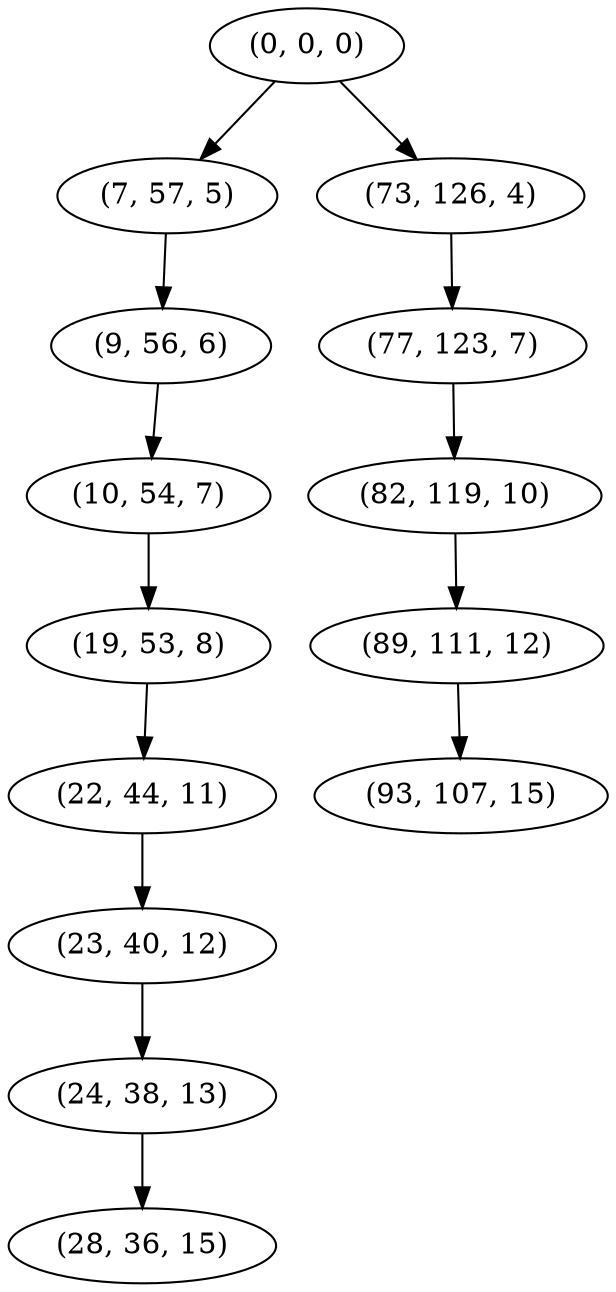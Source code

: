 digraph tree {
    "(0, 0, 0)";
    "(7, 57, 5)";
    "(9, 56, 6)";
    "(10, 54, 7)";
    "(19, 53, 8)";
    "(22, 44, 11)";
    "(23, 40, 12)";
    "(24, 38, 13)";
    "(28, 36, 15)";
    "(73, 126, 4)";
    "(77, 123, 7)";
    "(82, 119, 10)";
    "(89, 111, 12)";
    "(93, 107, 15)";
    "(0, 0, 0)" -> "(7, 57, 5)";
    "(0, 0, 0)" -> "(73, 126, 4)";
    "(7, 57, 5)" -> "(9, 56, 6)";
    "(9, 56, 6)" -> "(10, 54, 7)";
    "(10, 54, 7)" -> "(19, 53, 8)";
    "(19, 53, 8)" -> "(22, 44, 11)";
    "(22, 44, 11)" -> "(23, 40, 12)";
    "(23, 40, 12)" -> "(24, 38, 13)";
    "(24, 38, 13)" -> "(28, 36, 15)";
    "(73, 126, 4)" -> "(77, 123, 7)";
    "(77, 123, 7)" -> "(82, 119, 10)";
    "(82, 119, 10)" -> "(89, 111, 12)";
    "(89, 111, 12)" -> "(93, 107, 15)";
}
